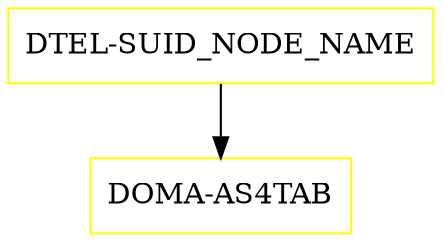digraph G {
  "DTEL-SUID_NODE_NAME" [shape=box,color=yellow];
  "DOMA-AS4TAB" [shape=box,color=yellow,URL="./DOMA_AS4TAB.html"];
  "DTEL-SUID_NODE_NAME" -> "DOMA-AS4TAB";
}
